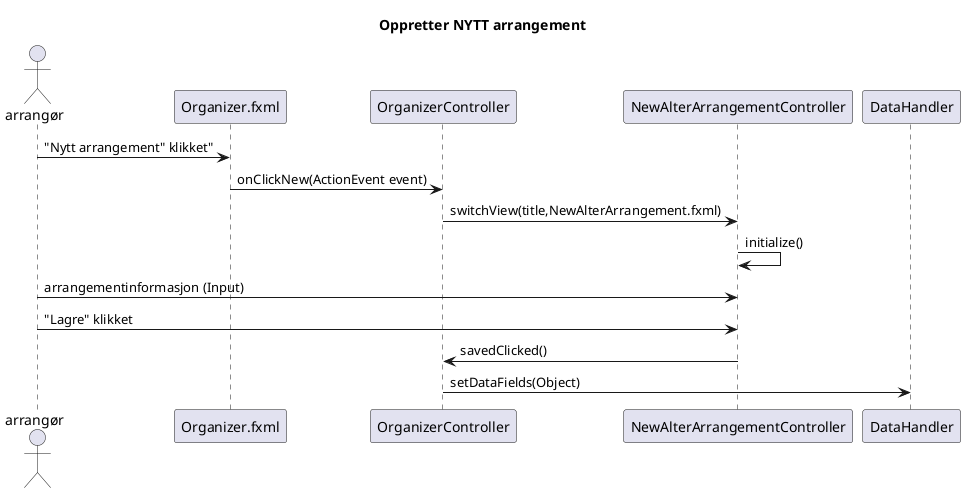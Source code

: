 @startuml

title Oppretter NYTT arrangement

actor arrangør

arrangør -> Organizer.fxml : "Nytt arrangement" klikket"
Organizer.fxml -> OrganizerController : onClickNew(ActionEvent event)
OrganizerController -> NewAlterArrangementController : switchView(title,NewAlterArrangement.fxml)
NewAlterArrangementController -> NewAlterArrangementController : initialize()
arrangør -> NewAlterArrangementController : arrangementinformasjon (Input)
arrangør -> NewAlterArrangementController : "Lagre" klikket
NewAlterArrangementController -> OrganizerController : savedClicked()
OrganizerController -> DataHandler : setDataFields(Object)


@enduml
